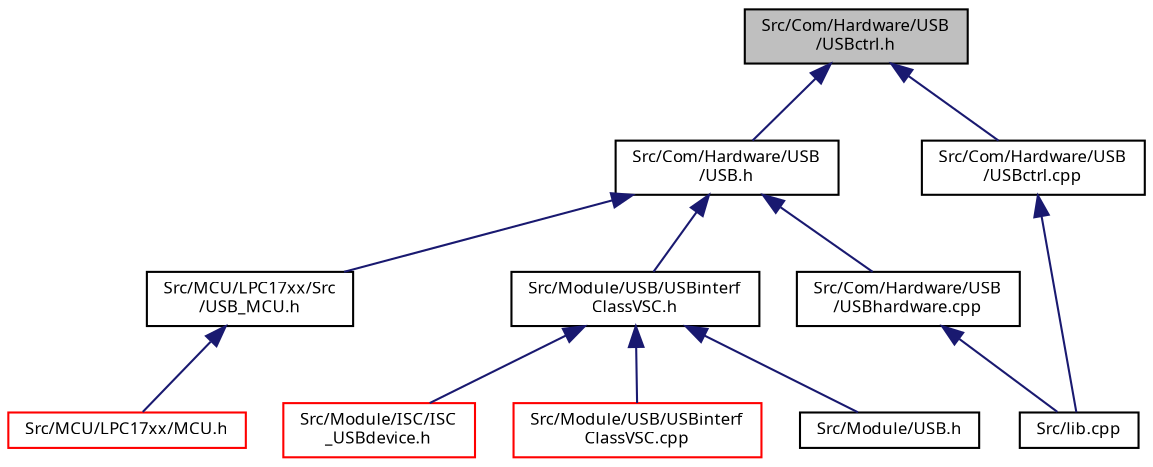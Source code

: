digraph "Src/Com/Hardware/USB/USBctrl.h"
{
  edge [fontname="Sans",fontsize="8",labelfontname="Sans",labelfontsize="8"];
  node [fontname="Sans",fontsize="8",shape=record];
  Node1 [label="Src/Com/Hardware/USB\l/USBctrl.h",height=0.2,width=0.4,color="black", fillcolor="grey75", style="filled", fontcolor="black"];
  Node1 -> Node2 [dir="back",color="midnightblue",fontsize="8",style="solid",fontname="Sans"];
  Node2 [label="Src/Com/Hardware/USB\l/USB.h",height=0.2,width=0.4,color="black", fillcolor="white", style="filled",URL="$_com_2_hardware_2_u_s_b_2_u_s_b_8h_source.html"];
  Node2 -> Node3 [dir="back",color="midnightblue",fontsize="8",style="solid",fontname="Sans"];
  Node3 [label="Src/Com/Hardware/USB\l/USBhardware.cpp",height=0.2,width=0.4,color="black", fillcolor="white", style="filled",URL="$_u_s_bhardware_8cpp.html"];
  Node3 -> Node4 [dir="back",color="midnightblue",fontsize="8",style="solid",fontname="Sans"];
  Node4 [label="Src/lib.cpp",height=0.2,width=0.4,color="black", fillcolor="white", style="filled",URL="$lib_8cpp.html",tooltip="Summary of complete library code. "];
  Node2 -> Node5 [dir="back",color="midnightblue",fontsize="8",style="solid",fontname="Sans"];
  Node5 [label="Src/MCU/LPC17xx/Src\l/USB_MCU.h",height=0.2,width=0.4,color="black", fillcolor="white", style="filled",URL="$_u_s_b___m_c_u_8h.html"];
  Node5 -> Node6 [dir="back",color="midnightblue",fontsize="8",style="solid",fontname="Sans"];
  Node6 [label="Src/MCU/LPC17xx/MCU.h",height=0.2,width=0.4,color="red", fillcolor="white", style="filled",URL="$_m_c_u_8h_source.html"];
  Node2 -> Node7 [dir="back",color="midnightblue",fontsize="8",style="solid",fontname="Sans"];
  Node7 [label="Src/Module/USB/USBinterf\lClassVSC.h",height=0.2,width=0.4,color="black", fillcolor="white", style="filled",URL="$_u_s_binterf_class_v_s_c_8h.html"];
  Node7 -> Node8 [dir="back",color="midnightblue",fontsize="8",style="solid",fontname="Sans"];
  Node8 [label="Src/Module/ISC/ISC\l_USBdevice.h",height=0.2,width=0.4,color="red", fillcolor="white", style="filled",URL="$_i_s_c___u_s_bdevice_8h_source.html"];
  Node7 -> Node9 [dir="back",color="midnightblue",fontsize="8",style="solid",fontname="Sans"];
  Node9 [label="Src/Module/USB/USBinterf\lClassVSC.cpp",height=0.2,width=0.4,color="red", fillcolor="white", style="filled",URL="$_u_s_binterf_class_v_s_c_8cpp.html"];
  Node7 -> Node10 [dir="back",color="midnightblue",fontsize="8",style="solid",fontname="Sans"];
  Node10 [label="Src/Module/USB.h",height=0.2,width=0.4,color="black", fillcolor="white", style="filled",URL="$_module_2_u_s_b_8h.html",tooltip="Collection of USB related classes. "];
  Node1 -> Node11 [dir="back",color="midnightblue",fontsize="8",style="solid",fontname="Sans"];
  Node11 [label="Src/Com/Hardware/USB\l/USBctrl.cpp",height=0.2,width=0.4,color="black", fillcolor="white", style="filled",URL="$_u_s_bctrl_8cpp.html"];
  Node11 -> Node4 [dir="back",color="midnightblue",fontsize="8",style="solid",fontname="Sans"];
}
